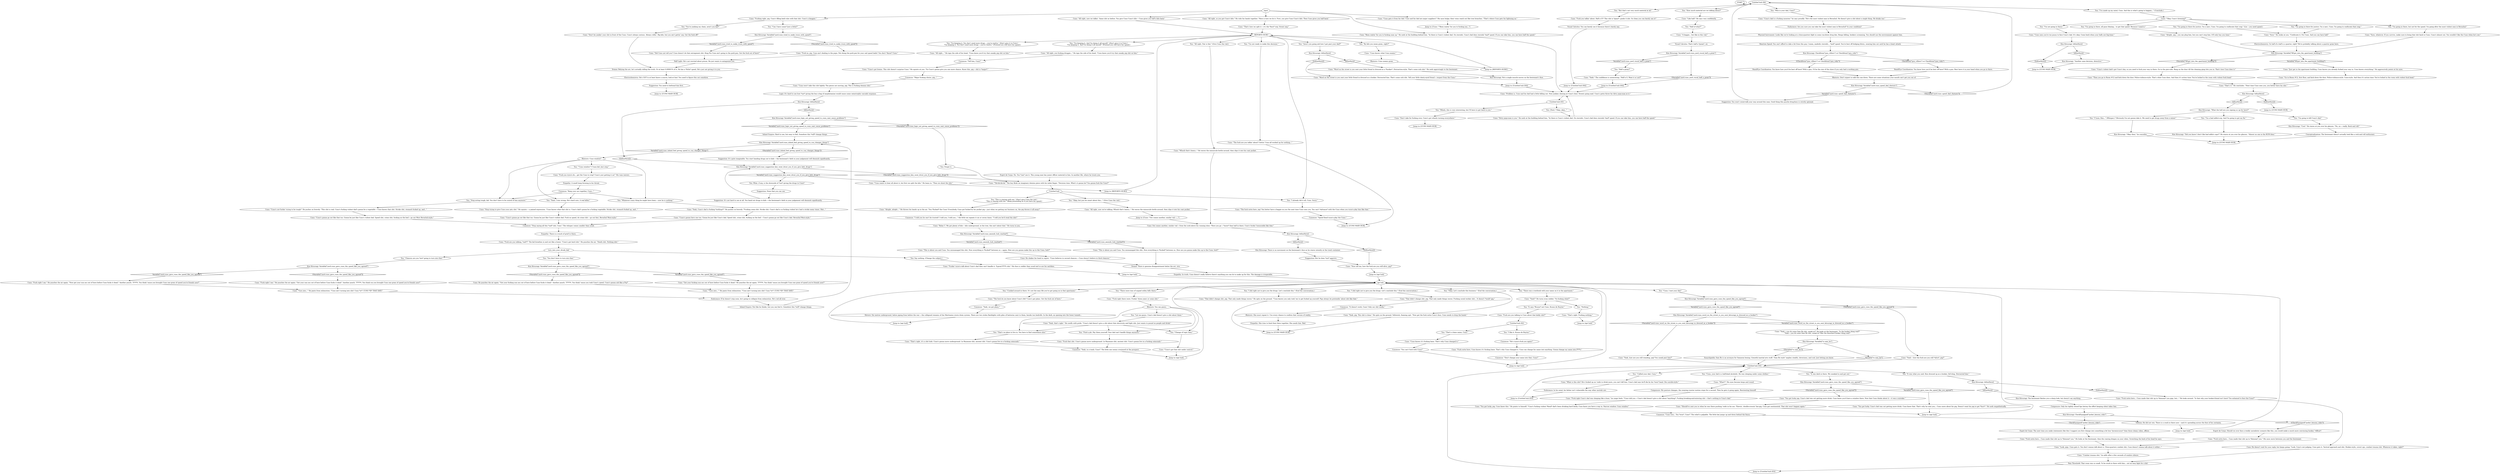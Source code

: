 # YARD / CUNO SPEED
# Cuno's speed quest.
#* Futile
#* Initiation
#* Reporting
# ==================================================
digraph G {
	  0 [label="START"];
	  1 [label="input"];
	  2 [label="Jump to: [Cuno: \"\"Been waitin' for you to fucking ma...\"]"];
	  3 [label="Cuno: \"Problem is, Cuno and his dad had a little falling out. Now junkies clawing at Cuno's door. Streets going mad. Cuno's gotta throw his dirty popo-man at it.\""];
	  4 [label="Untitled hub (04)"];
	  5 [label="Jump to: [Untitled hub (04)]"];
	  6 [label="Cuno: \"Cuno wants to hear all about it, but first we split the kilo.\" He leans in. \"Then we shoot the shit.\""];
	  7 [label="You: Forget it."];
	  8 [label="Inland Empire: Not like he thinks, but you can feel it. Somehow this *will* change things."];
	  9 [label="Cunoesse: \"Cuno won... You *won*, Cuno!\" The relief is palpable. The little hat jumps up and down behind the fence."];
	  10 [label="Rhetoric: Cuno window?"];
	  11 [label="Suggestion: It's not hard to see at all. You hand out drugs to kids -- the lieutenant's faith in your judgement will diminish significantly."];
	  12 [label="Esprit de Corps: No. You *can* see it. This young man has junior officer material in him. In another life, where he trusts you."];
	  13 [label="Half Light: He's not worried about prison. He just wants to antagonize you."];
	  14 [label="Cuno: \"Alright, pig... you can plug him, but you can't stop him. It'll only buy you time.\""];
	  15 [label="Kim Kitsuragi: IsKimHere()"];
	  16 [label="IsKimHere()", shape=diamond];
	  17 [label="!(IsKimHere())", shape=diamond];
	  18 [label="You: \"C'mon, Kim...\" (Whisper.) \"Obviously I'm not gonna take it. We need to get drugs away from a minor.\""];
	  19 [label="REPORTO HUBO"];
	  20 [label="Cuno: \"Fuck right I am.\" He punches the air again: \"Get your nun ass out of here before Cuno fucks it dead.\" Another punch. \"F****t. You think coz you brought Cuno one gram of speed you're friends now?\""];
	  21 [label="Cuno: \"Turn into...\" He pants from exhaustion. \"Cuno ain't turning into shit! Cuno *is*! CUNO *IS* THAT SHIT.\""];
	  22 [label="Untitled hub (02)"];
	  23 [label="You: \"That's a lame name, Cuno.\""];
	  24 [label="Untitled hub"];
	  25 [label="You: \"Cuno, I met your dad.\""];
	  26 [label="Cuno: \"That's right, it's a shit hole. Cuno's gonna move underground. Le Royaume shit, ancient shit. Cuno's gonna live in a fucking catacomb.\""];
	  27 [label="Kim Kitsuragi: Variable[\"yard.cuno_gave_cuno_the_speed_like_you_agreed\"]"];
	  28 [label="Variable[\"yard.cuno_gave_cuno_the_speed_like_you_agreed\"]", shape=diamond];
	  29 [label="!(Variable[\"yard.cuno_gave_cuno_the_speed_like_you_agreed\"])", shape=diamond];
	  30 [label="You: \"Mhmh, this is very interesting, but I'll have to get back to you.\""];
	  31 [label="Physical Instrument: Looks like we're looking at a close-quarters fight in some run-down drug den. Bongs falling, hookers screaming. You should use the environment against him."];
	  32 [label="Endurance: Are you sure you can take the most violent man in Revachol? In your condition?"];
	  33 [label="Kim Kitsuragi: \"Okay then,\" he concedes."];
	  34 [label="You: \"Aren't you going ask how I got past your dad?\""];
	  35 [label="Rhetoric: Cuno means gram."];
	  36 [label="Cuno: \"This is about you and Cuno. You mismanaged this shit. Now everything is *fucked* between us -- again. How are you gonna make this up to the Cuno, huh?\""];
	  37 [label="Drama: There is genuine disappointment below the act, sire."];
	  38 [label="Cuno: \"This is about you and Cuno. You mismanaged this shit. Now everything is *fucked* between us. How are you gonna make this up to the Cuno, huh?\""];
	  39 [label="Endurance: In his mind, his father isn't vulnerable the way other mortals are."];
	  40 [label="Cuno: \"Fuck outta here... Cuno made that shit up to *demean* you pigs, but...\" He looks around. \"Is that why your hooker-friend isn't here? Too ashamed to face the Cunn?\""];
	  41 [label="You: \"How much material are we talking about?\""];
	  42 [label="Cuno: \"Yeah.\" The confidence is unwavering. \"Half a G. Want it or not?\""];
	  43 [label="Hand/Eye Coordination: You know how you'd be best off here? With a gun. I'd be the star of the show if you only had a working gun."];
	  44 [label="Rhetoric: Don't expect to talk this one down. There are some situations your mouth can't get you out of."];
	  45 [label="Cuno: \"Fuckin' tryin'a talk about Cuno's dad then can't handle it. Typical f****t shit.\" His face is redder than usual and so are his earlobes."];
	  46 [label="You: \"'Cuno window'? C'mon kid. Just stop.\""];
	  47 [label="Empathy: There is a touch of grief in there."];
	  48 [label="Cuno: \"Cuno's got brains. This shit doesn't surprise Cuno.\" He squints at you. \"So Cuno's gonna give you one more chance. Know this, pig -- shit is *major*.\""];
	  49 [label="Cunoesse: \"Speed fiend tryin'a play the Cuno.\""];
	  50 [label="Cuno: \"That's right. Fucking nothing.\""];
	  51 [label="Cuno: \"Get your fucking nun ass out of here before Cuno fucks it dead.\" He punches the air again. \"F****t. You think 'cause you brought Cuno one gram of speed you're friends now?\""];
	  52 [label="Cuno: \"Fuck that shit. Cuno's gonna move underground. Le Royaume shit, ancient shit. Cuno's gonna live in a fucking catacomb.\""];
	  53 [label="Cuno: \"Alright, alright...\" He throws his hands up in the air. \"You *fucked* the Cuno! Everybody, Cuno got fucked by his pocket pig -- just when we getting our business on, the pig throws it all away!\""];
	  54 [label="Kim Kitsuragi: Variable[\"yard.cuno_word_on_the_street_is_you_sent_kitsuragi_in_dressed_as_a_hooker\"]"];
	  55 [label="Variable[\"yard.cuno_word_on_the_street_is_you_sent_kitsuragi_in_dressed_as_a_hooker\"]", shape=diamond];
	  56 [label="!(Variable[\"yard.cuno_word_on_the_street_is_you_sent_kitsuragi_in_dressed_as_a_hooker\"])", shape=diamond];
	  57 [label="Untitled hub (03)"];
	  58 [label="Cuno: \"Fuck you tryin'a do... get the Cuno to stop? Cuno's just getting it on!\" His tone wavers."];
	  59 [label="Kim Kitsuragi: Variable[\"tc.sam_bo\"]"];
	  60 [label="Variable[\"tc.sam_bo\"]", shape=diamond];
	  61 [label="!(Variable[\"tc.sam_bo\"])", shape=diamond];
	  62 [label="Composure: Only his tightly closed lips betray the effort keeping silent takes him."];
	  63 [label="You: \"Who is your dad, Cuno?\""];
	  64 [label="Visual Calculus: That's half a *gram*, sir."];
	  65 [label="Jump to: [Untitled hub (04)]"];
	  66 [label="Kim Kitsuragi: \"What the hell are you signing us up for here?\""];
	  67 [label="Jump to: [CUNO MAIN HUB]"];
	  68 [label="Kim Kitsuragi: \"Did you know I don't like bad addict cops?\" He stares at you over his glasses. \"Almost no one in the RCM does.\""];
	  69 [label="Conceptualization: The lieutenant doesn't actually look like a rock and roll enthusiast."];
	  70 [label="You: \"By kilo you mean gram, right?\""];
	  71 [label="Cuno: \"That's how we split it -- it's the *best* way. Street way.\""];
	  72 [label="Cuno: \"Fuck are you talking, *sad*?\" The kid breathes in and out like a boxer. \"Cuno's got hard shit.\" He punches the air. \"Death shit. Nothing shit.\""];
	  73 [label="You: \"I already did it all, Cuno. Sorry.\""];
	  74 [label="You: \"Yeah. I was wrong. He's hard core. A real killer.\""];
	  75 [label="Kim Kitsuragi: IsKimHere()"];
	  76 [label="IsKimHere()", shape=diamond];
	  77 [label="!(IsKimHere())", shape=diamond];
	  78 [label="Jump to: [apt hub]"];
	  79 [label="Cuno: \"Yeah -- you do some Sam Bo shit, sneak in?\" He looks at the lieutenant. \"Is the hooker thing real?\"\n\"Yeah -- you do some Sam Bo shit, sneak in? Was the binoclard hooker thing real?\""];
	  80 [label="Cunoesse: \"He's tryin'a fuck you again!\""];
	  81 [label="You: \"It says *Kuuno* not Cuno. Kuuno de Ruyter.\""];
	  82 [label="Cunoesse: \"Yeah, we got plans.\""];
	  83 [label="Suggestion: You won't sweet-talk your way around this man. Good thing this psycho drug-boss is strictly optional."];
	  84 [label="Kim Kitsuragi: IsKimHere()"];
	  85 [label="IsKimHere()", shape=diamond];
	  86 [label="!(IsKimHere())", shape=diamond];
	  87 [label="You: \"I'm going to kill Cuno's dad.\""];
	  88 [label="You: \"All right. Fair is fair.\" (Give Cuno the vial.)"];
	  89 [label="You: \"Stop acting tough, kid. You don't have to be scared of him anymore.\""];
	  90 [label="Cuno: \"Word on the street is you sent your little friend in dressed as a hooker. Distracted him. That's some sick shit. Tell your little slanty-eyed friend -- respect from the Cuno.\""];
	  91 [label="Kim Kitsuragi: Not a single muscle moves on the lieutenant's face."];
	  92 [label="Cuno: \"The fuck outta here, pig! You better have a baggie on you the next time Cuno sees you. You can't *advance* with the Cuno when you tryin'a play him like that.\""];
	  93 [label="You: \"I killed your dad, Cuno.\""];
	  94 [label="Cuno: \"What is this shit? He's fucked up on 'roids to drink more, you can't kill him. Cuno's dad says he'll die by his *own* hand. Die suicide-style.\""];
	  95 [label="You: \"There was a textbook with your name on it in the apartment.\""];
	  96 [label="You: \"Okay. Let's conclude this business.\" (End the conversation.)"];
	  97 [label="Cuno: \"Look, pigs. Cuno gets it. You don't wanna talk about it. Close-quarters combat shit, Cuno doesn't wanna talk about it either...\""];
	  98 [label="Cuno: \"Combat trauma shit,\" he adds after a few seconds of sombre silence."];
	  99 [label="Electrochemistry: So half of a half is a quarter, right? We're probably talking about a quarter gram here."];
	  100 [label="Kim Kitsuragi: Variable[\"yard.cuno_gave_cuno_the_speed_like_you_agreed\"]"];
	  101 [label="Variable[\"yard.cuno_gave_cuno_the_speed_like_you_agreed\"]", shape=diamond];
	  102 [label="!(Variable[\"yard.cuno_gave_cuno_the_speed_like_you_agreed\"])", shape=diamond];
	  103 [label="turn_into_your_drunk_dad"];
	  104 [label="Jump to: [REPORTO HUBO]"];
	  105 [label="Cunoesse: \"Tell him, Cuno!\""];
	  106 [label="You: \"You don't have to turn into that.\""];
	  107 [label="Cuno: Out comes another, similar vial -- from the sock above his running shoe. \"Here you go -- *more* than half in there. Cuno's fuckin' honourable like that.\""];
	  108 [label="Jump to: [apt hub]"];
	  109 [label="Cuno: \"All right, now we're talking. Whooh that's heavy...\" He waves the minuscule bottle around, then slips it into his coat pocket."];
	  110 [label="You: \"Nothing.\""];
	  111 [label="You: \"It was dark in there. We sneaked in and got out.\""];
	  112 [label="Cuno: \"What?!\" His eyes become large and round."];
	  113 [label="Jump to: [apt hub]"];
	  114 [label="Cuno: \"You got lucky pig. Cuno's dad was out getting more drink. Cuno knew you'd have a window there. Now that Cuno thinks about it -- it was a mistake.\""];
	  115 [label="Pain Threshold: That room was so small. To be stuck in there with him... not an easy fight for a kid."];
	  116 [label="Esprit de Corps: The next time you make statements like this I suggest you first change into something a bit less *promiscuous* than those sleazy robes, officer."];
	  117 [label="Cuno: \"Sure.\" He winks at you. \"Confiscate it. For Cuno. And you can have half.\""];
	  118 [label="You: \"There were tons of unpaid utility bills there.\""];
	  119 [label="Kim Kitsuragi: Variable[\"yard.cuno_gave_cuno_the_speed_like_you_agreed\"]"];
	  120 [label="Variable[\"yard.cuno_gave_cuno_the_speed_like_you_agreed\"]", shape=diamond];
	  121 [label="!(Variable[\"yard.cuno_gave_cuno_the_speed_like_you_agreed\"])", shape=diamond];
	  122 [label="Cuno: He shakes his head in regret. \"Cuno believes in second chances -- Cuno doesn't believe in third chances.\""];
	  123 [label="Cunoesse: \"Keep your ass together, Cuno...\""];
	  124 [label="Cuno: \"Should've sent you in when he was there pushing 'roids in his ass. Thievin', double-crossin' liar-pig. Cuno got sentimental. That shit won't happen again.\""];
	  125 [label="Cuno: \"Yeah, how are you still standing, pig? You sneak past him?\""];
	  126 [label="Cuno: \"Yeah -- how the fuck are you still *alive*, pig?\""];
	  127 [label="Composure: His posture changes, the swaying rooster motion stops for a second. Then he gets it going again. Reorienting himself."];
	  128 [label="Kim Kitsuragi: IsKimHere()"];
	  129 [label="IsKimHere()", shape=diamond];
	  130 [label="!(IsKimHere())", shape=diamond];
	  131 [label="Kim Kitsuragi: Variable[\"yard.cuno_tried_to_make_truce_with_speed\"]"];
	  132 [label="Variable[\"yard.cuno_tried_to_make_truce_with_speed\"]", shape=diamond];
	  133 [label="!(Variable[\"yard.cuno_tried_to_make_truce_with_speed\"])", shape=diamond];
	  134 [label="Cuno: \"Fuck you talkin' about. Half a G?! This shit is *giant*, grade A shit. So clean you can barely see it!\""];
	  135 [label="Kim Kitsuragi: Variable[\"XP.got_into_the_apartment_building\"]"];
	  136 [label="Variable[\"XP.got_into_the_apartment_building\"]", shape=diamond];
	  137 [label="!(Variable[\"XP.got_into_the_apartment_building\"])", shape=diamond];
	  138 [label="Kim Kitsuragi: \"Cool.\" He stares at you over his glasses. \"No, no -- really. Rock and roll.\""];
	  139 [label="Cuno: \"Fuck right Cuno's dad was sleeping like a bum,\" he snaps back. \"Cuno told you -- Cuno's dad doesn't give a shit about *anything*. Fucking breaking-and-entering shit -- that's nothing to Cuno's dad.\""];
	  140 [label="You: Say nothing. (Change the subject.)"];
	  141 [label="Suggestion: But he does *not* approve."];
	  142 [label="Cuno: \"Cuno's gonna have one too. Gonna be just like Cuno's dad. Speed shit, crime shit, fucking on the bed -- Cuno's gonna go out like Cuno's dad. Revachol West-style.\""];
	  143 [label="Jump to: [apt hub]"];
	  144 [label="Cuno: \"Fucking right, pig. Cuno's filling bath tubs with that shit. Cuno's a kingpin.\""];
	  145 [label="Cuno: \"Okay, Cuno's listening?\""];
	  146 [label="You: \"I'm going in there for justice. I'm a narc, Cuno. I'm going to confiscate that crap.\""];
	  147 [label="You: \"I'm going in there for justice. I'm a narc, Cuno. I'm going to confiscate that crap.\" (Lie -- you need speed.)"];
	  148 [label="Cuno: \"Cuno sees you're too pussy to face Cuno's dad. It's okay. Come back when your balls are big-time.\""];
	  149 [label="You: \"I'm a bad addict-cop. And I'm going to get my fix.\""];
	  150 [label="Cuno: \"Just get in the apartment building. Cuno knows you already fucked your way in. Cuno knows everything.\" He aggressively points at his eyes."];
	  151 [label="Cuno: \"All right, so you got Cuno's kilo.\" He rubs his hands together. \"Here is how we do it. First, you give Cuno Cuno's kilo. Then Cuno gives you half back.\""];
	  152 [label="Kim Kitsuragi: IsKimHere()"];
	  153 [label="IsKimHere()", shape=diamond];
	  154 [label="!(IsKimHere())", shape=diamond];
	  155 [label="Cuno: \"All right, you fucking druggie...\" He taps the side of his head. \"Cuno knew you'd try that sneaky pig shit on him.\""];
	  156 [label="Cunoesse: \"Don't change your name into that, Cuno!\""];
	  157 [label="Cuno: \"Yeah, that's right.\" He swells with pride. \"Cuno's dad doesn't give a shit about that electricity and light shit. Just wants to pound on people and drink.\""];
	  158 [label="Cuno: \"Cuno's got that shit under control.\""];
	  159 [label="Cuno: \"Fuck outta here... Cuno made that shit up to *demean* you.\" He looks at the lieutenant, then the roaring dragon on your robes. Scratching the back of his head he says:"];
	  160 [label="Hand/Eye Coordination: You know how you'd be best off here? With a gun. Best have it in your hand when you go in there."];
	  161 [label="You: \"I'm going in there, all guns blazing... to get that speed. Because I need it.\""];
	  162 [label="You: \"I'm going in there, but not for the speed. I'm going after the most violent man in Revachol.\""];
	  163 [label="Jump to: [CUNO MAIN HUB]"];
	  164 [label="Jump to: [apt hub]"];
	  165 [label="Kim Kitsuragi: There is no movement on the lieutenant's face as he stares intently at the trash container."];
	  166 [label="Cunoesse: \"Stop saying all this *sad* shit, Cuno.\" The whisper comes smaller than usual."];
	  167 [label="Cuno: \"Relax C. We got plenty of kilo -- kilo underground, in the tree, this ain't about that.\" He turns to you."];
	  168 [label="Suggestion: It's quite imaginable. You start handing drugs out to kids -- the lieutenant's faith in your judgement will diminish significantly."];
	  169 [label="Empathy: A small lump forming in his throat."];
	  170 [label="Jump to: [apt hub]"];
	  171 [label="Cuno: \"The fuck do you know about Cuno's life? Cuno's got plans. Get the fuck out of here.\""];
	  172 [label="You: \"Can I have some? Just a little?\""];
	  173 [label="Rhetoric: She must repeat it. Use every chance to confirm that version of reality."];
	  174 [label="Esprit de Corps: Should we ever face a totally unrealistic scenario like this, you would make a much more convincing hooker, *officer*."];
	  175 [label="You: (Nod.) \"Okay, okay...\""];
	  176 [label="You: \"Half of what?\""];
	  177 [label="You: \"But that's not very much material at all.\""];
	  178 [label="Logic: It's hard to see how *not* giving the boy a bag of amphetamine would cause some catastrophic cascade response."];
	  179 [label="Kim Kitsuragi: IsKimHere()"];
	  180 [label="IsKimHere()", shape=diamond];
	  181 [label="!(IsKimHere())", shape=diamond];
	  182 [label="Kim Kitsuragi: Variable[\"yard.cuno_suggestion_kim_wont_drust_you_if_you_give_kids_drugs\"]"];
	  183 [label="Variable[\"yard.cuno_suggestion_kim_wont_drust_you_if_you_give_kids_drugs\"]", shape=diamond];
	  184 [label="!(Variable[\"yard.cuno_suggestion_kim_wont_drust_you_if_you_give_kids_drugs\"])", shape=diamond];
	  185 [label="Empathy: In truth, Cuno doesn't really believe there's anything you can do to make up for this. The damage is irreparable."];
	  186 [label="Cuno: \"Fuck outta here, Cuno knows it's fucking lame. That's why Cuno changed it. Cuno can change his name into anything. Gonna change my name into f****t.\""];
	  187 [label="You: \"I did right not to give you the drugs. Let's conclude this.\" (End the conversation.)"];
	  188 [label="Cuno: \"Fuck outta here... Cuno made that shit up to *demean* you.\" His eyes move between you and the lieutenant."];
	  189 [label="Cunoesse: \"Yeah, in a tomb, Cuno!\" The little one seems overjoyed at the prospect."];
	  190 [label="Jump to: [CUNO MAIN HUB]"];
	  191 [label="Jump to: [Untitled hub (03)]"];
	  192 [label="Cuno: \"Fuck no, pig. Cuno ain't dealing to the popo. Not doing the pork pen for your sad speed habit! You don't *know* Cuno.\""];
	  193 [label="Kim Kitsuragi: Variable[\"yard.cuno_speed_dad_rhetoric\"]"];
	  194 [label="Variable[\"yard.cuno_speed_dad_rhetoric\"]", shape=diamond];
	  195 [label="!(Variable[\"yard.cuno_speed_dad_rhetoric\"])", shape=diamond];
	  196 [label="Cuno: \"Been waitin' for you to fucking man up.\" He nods at the building behind him. \"In there is Cuno's violent dad. On steroids. Cuno's dad does steroids *and* speed. If you can take him, you can have half the speed.\""];
	  197 [label="Drama: Belying the act, he's actually telling the truth. Or at least 0.00001% of it. He has a *little* speed. He's just not giving it to you."];
	  198 [label="Jump to: [CUNO MAIN HUB]"];
	  199 [label="Reaction Speed: You can't afford to take a hit from this guy. I mean, anabolic steroids... *and* speed. You're best off dodging blows, wearing him out until he has a heart attack."];
	  200 [label="apt hub"];
	  201 [label="Cuno: \"All right...\" He taps the side of his head. \"Cuno knew you'd try that sneaky pig shit on him.\""];
	  202 [label="Jump to: [apt hub]"];
	  203 [label="Cuno: \"Yeah, pig. This shit is done.\" He spits on the ground. Yellowish, foaming spit. \"Now get the fuck outta Cuno's face, Cuno needs to drop the bomb.\""];
	  204 [label="Cuno: \"You got lucky, pig. Cuno knew this.\" He points to himself. \"Cuno's fucking violent *fiend* dad's been drinking hard lately. Cuno knew you have a way in. Narrow window. Cuno window.\""];
	  205 [label="Cuno: \"You got lucky. Cuno's dad was out getting more drink. Cuno knew that. That's why he sent you... Cuno cares about his pig. Doesn't want his pig to get *hurt*.\" He nods empathetically."];
	  206 [label="Cunoesse: \"It doesn't work, Cuno! Only our shit works.\""];
	  207 [label="Jump to: [apt hub]"];
	  208 [label="Cuno: \"Cuno's dad is a fucking monster,\" he says proudly. \"He's the most violent man in Revachol. He doesn't give a shit about a single thing. He drinks too.\""];
	  209 [label="You: \"Half a gram?\""];
	  210 [label="Cuno: \"Then you go to Room #12 and kick down the door. Police-violence-style. That's what Cuno does. And then it's action time: You're locked in the room with violent fuck head.\""];
	  211 [label="You: \"I did right not to give you the drugs. Let's conclude this.\" (End the conversation.)"];
	  212 [label="You: \"I'm keeping it. You don't need more drugs -- you're twelve.\" (Don't give it to Cuno.)\n\"I'm keeping it. You don't need more drugs -- you're twelve.\" (Pretend you still have his speed.)"];
	  213 [label="Cuno: \"All right, now we talkin'. Same shit as before. You give Cuno Cuno's kilo -- Cuno gives you half a kilo back.\""];
	  214 [label="You: \"I'm keeping it. And I'm doing it all myself.\" (Don't give it to Cuno.)\n\"I'm keeping it. And I'm doing it all myself.\" (Pretend you still have his speed.)"];
	  215 [label="Cunoesse: \"Major fucking choice, pig...\""];
	  216 [label="Cuno: \"That didn't change shit, pig. That only made things worse.\" He spits on the ground. \"Cuno knows you only took 'em to get fucked up yourself. Pigs always be pretendin' about shit like that.\""];
	  217 [label="Cuno: \"That didn't change shit, pig. That only made things worse. Fucking social worker shit... It doesn't *work* pig.\""];
	  218 [label="Cuno: \"Tik-tik-tik-tik.\" The boy flicks an imaginary domino piece with his index finger. \"Decision time. What's it gonna be? You gonna fuck the Cuno?\""];
	  219 [label="Jump to: [CUNO MAIN HUB]"];
	  220 [label="Electrochemistry: He's GOT to at least know a source, look at him! You need to figure this out somehow."];
	  221 [label="Jump to: [CUNO MAIN HUB]"];
	  222 [label="Cuno: \"Cuno gets it from his dad. Cuno and his dad are major suppliers!\" His eyes bulge; their veins reach out like tree branches. \"That's where Cuno gets his lightning on.\""];
	  223 [label="Kim Kitsuragi: Variable[\"yard.cuno_yard_viscal_half_a_gram\"]"];
	  224 [label="Variable[\"yard.cuno_yard_viscal_half_a_gram\"]", shape=diamond];
	  225 [label="!(Variable[\"yard.cuno_yard_viscal_half_a_gram\"])", shape=diamond];
	  226 [label="Cuno: \"Cuno's violent dad's got Cuno's key, so you need to fuck your way in there. Go to the pier-side. Bang on the door till the cleaning gimp lets you in. That's how Cuno does it.\""];
	  227 [label="Jump to: [REPORTO HUBO]"];
	  228 [label="You: \"That's no place to live in. You have to find somewhere else.\""];
	  229 [label="Cuno: \"Cuno won't take this shit lightly. The pieces are moving, pig. This is fucking domino shit.\""];
	  230 [label="Kim Kitsuragi: Variable[\"yard.cuno_logic_not_giving_speed_to_cuno_cant_cause_problems\"]"];
	  231 [label="Variable[\"yard.cuno_logic_not_giving_speed_to_cuno_cant_cause_problems\"]", shape=diamond];
	  232 [label="!(Variable[\"yard.cuno_logic_not_giving_speed_to_cuno_cant_cause_problems\"])", shape=diamond];
	  233 [label="Kim Kitsuragi: Variable[\"yard.cuno_gave_cuno_the_speed_like_you_agreed\"]"];
	  234 [label="Variable[\"yard.cuno_gave_cuno_the_speed_like_you_agreed\"]", shape=diamond];
	  235 [label="!(Variable[\"yard.cuno_gave_cuno_the_speed_like_you_agreed\"])", shape=diamond];
	  236 [label="Cunoesse: \"I told you he can't be trusted! I told you, I told you...\" the little rat repeats it six or seven times. \"I told you he'd steal the shit!\""];
	  237 [label="Cuno: \"Cuno's not fuckin' trying to be tough!\" He pushes on bravely. \"This shit is real. Cuno's fucking violent dad's gonna be a vegetable -- Cuno knows that shit. Stroke shit, stomach fucked up, and...\""];
	  238 [label="You: \"Change of topic then.\""];
	  239 [label="Encyclopedia: Sam Bo is an acronym for Samaran boxing. Graceful martial arts stuff. \"Sam Bo style\" implies stealth, cleverness, and cool. Just letting you know."];
	  240 [label="Cuno: \"Did Cuno not tell you? Cuno doesn't do that entrapment shit. King Pin Cuno ain't going to the pork pen. Get the fuck out of here!\""];
	  241 [label="Cuno: \"Like half.\" He says very confidently."];
	  242 [label="Visual Calculus: You can barely see it because there's barely any."];
	  243 [label="You: \"I'm not going in there.\""];
	  244 [label="Cuno: \"Cuno knows what Cuno means.\""];
	  245 [label="You: \"Let me guess. Cuno's dad doesn't give a shit about them.\""];
	  246 [label="Cuno: \"Fuck right there were. Fuckin' three years or some shit.\""];
	  247 [label="Cuno: \"'Turn into...'\" He pants from exhaustion. \"Cuno ain't turning into shit! Cuno *is*! CUNO *IS* THAT SHIT.\""];
	  248 [label="You: What, if any, is the downside of *not* giving the drugs to Cuno?"];
	  249 [label="You: \"Okay, but just be smart about this...\" (Give Cuno the vial.)"];
	  250 [label="Shivers: Six metres underground, below piping from before the war -- the collapsed remains of the Martinaise storm drain system. There are two stolen flashlights with piles of batteries next to them, beside two bedrolls. In the dark, an opening into the lower tunnels..."];
	  251 [label="You: \"You're yanking my chain, aren't you kid?\""];
	  252 [label="Cuno: \"Don't be yankin' your shit in front of the Cuno. Cuno's always serious. Always rollin'. Big kilo, but you ain't gettin' any. Get the fuck off!\""];
	  253 [label="Kim Kitsuragi: The lieutenant flashes you a sharp look, but doesn't say anything."];
	  254 [label="Kim Kitsuragi: CheckEquipped(\"jacket_kimono_robe\")"];
	  255 [label="CheckEquipped(\"jacket_kimono_robe\")", shape=diamond];
	  256 [label="!(CheckEquipped(\"jacket_kimono_robe\"))", shape=diamond];
	  257 [label="Suggestion: You need to befriend him first."];
	  258 [label="Cuno: \"Dirty popo-man is you.\" He nods at the building behind him. \"In there is Cuno's violent dad. On steroids. Cuno's dad does steroids *and* speed. If you can take him, you can have half the speed.\""];
	  259 [label="Jump to: [Untitled hub (04)]"];
	  260 [label="Kim Kitsuragi: \"Another sane decision, detective.\""];
	  261 [label="Cuno: \"Go to Room #12, first floor, and kick down the door. Police-violence-style. Cuno-style. And then it's action time: You're locked in the room with violent fuck head.\""];
	  262 [label="Cuno: \"Fuck are you talking to Cuno about that kiddy shit?\""];
	  263 [label="Jump to: [Untitled hub (03)]"];
	  264 [label="Cuno: \"Fuck right I am.\" He punches the air again. \"Now get your nun ass out of here before Cuno fucks it dead.\" Another punch. \"F****t. You think 'cause you brought Cuno one gram of speed you're friends now?\""];
	  265 [label="Endurance: If he doesn't stop soon, he's going to collapse from exhaustion. He's red all over."];
	  266 [label="Volition: He did not win. There is a crack in there now -- and it's spreading across the face of his certainty."];
	  267 [label="You: \"This is staying with me.\" (Don't give Cuno the vial.)\n\"This is staying with me.\" (Keep pretending as if you have his speed.)"];
	  268 [label="Cuno: \"Stop trying to give Cuno your pity shit.\" He squints -- a pained expression. \"Cuno knows what that shit is. Cuno's dad's gonna be a fucking vegetable. Stroke shit, stomach fucked up, and...\""];
	  269 [label="Untitled hub (03)"];
	  270 [label="Kim Kitsuragi: CheckItem(\"gun_villiers\") or CheckItem(\"gun_ruby\")"];
	  271 [label="CheckItem(\"gun_villiers\") or CheckItem(\"gun_ruby\")", shape=diamond];
	  272 [label="!(CheckItem(\"gun_villiers\") or CheckItem(\"gun_ruby\"))", shape=diamond];
	  273 [label="Cuno: \"That's it.\" He concludes. \"Next time Cuno sees you, you better have his shit.\""];
	  274 [label="Cuno: \"Whooh that's heavy...\" He waves the minuscule bottle around, then slips it into his coat pocket."];
	  275 [label="Cuno: \"Word on the street is you sent your little friend in dressed as a *hooker*. Distraction-style. That's some sick shit.\" He nods approvingly to the lieutenant."];
	  276 [label="Rhetoric: You can guess."];
	  277 [label="Cuno: He punches the air again. \"Get your fucking nun ass out of here before Cuno fucks it dead.\" Another punch. \"F****t. You think 'cause you took Cuno's speed, Cuno's gonna sob like a f*g?\""];
	  278 [label="You: \"I'm not ready to make this decision.\""];
	  279 [label="Jump to: [Cuno: \"Out comes another, similar vial --...\"]"];
	  280 [label="Cuno: \"Cuno knows it's fucking lame. That's why Cuno changed it.\""];
	  281 [label="You: \"Cuno, your dad is a half-dead alcoholic. He was sleeping under some clothes.\""];
	  282 [label="You: \"I've made up my mind, Cuno. And this is what's going to happen...\" (Conclude.)"];
	  283 [label="Cuno: \"Sure, whatever. If you survive, make sure to bring that shit back to Cuno. Cuno's almost out. You wouldn't like the Cuno when he's out.\""];
	  284 [label="You: \"Chances are you *are* going to turn into that.\""];
	  285 [label="Cuno: \"Cuno's gonna go out like that too. Gonna be just like Cuno's violent dad. Speed shit, crime shit, fucking on the bed -- go out West Revachol-style.\""];
	  286 [label="Inland Empire: Hard to see, but easy to feel. Somehow this *will* change things."];
	  287 [label="Cuno: \"The fuck are you talkin' about? Gettin' Cuno all worked up for nothing...\""];
	  288 [label="Cuno: \"Cuno's gonna go out like that too. Gonna be just like Cuno's violent dad. Fuck on speed, do crime shit -- go out fast, Revachol West-style.\""];
	  289 [label="Cunoesse: \"You can't fuck with Cuno!\""];
	  290 [label="Cuno: \"Yeah, Cuno's dad is fucking *nothing*!\" He pushes on bravely. \"Fucking coma shit. Stroke shit. Cuno's dad is so fucking violent he's had a stroke many times. Shit...\""];
	  291 [label="Empathy: She tries to bind their fates together. She needs him. Bad."];
	  292 [label="Cuno: He doesn't wait for your reply, but keeps going: \"Look, Cuno's not judging. Cuno gets it. Tactical approach and shit. Hooker-style, covert ops, combat trauma shit. Whatever it takes, right?\""];
	  293 [label="Cuno: \"A baggie... but like in this vial.\""];
	  294 [label="Jump to: [CUNO MAIN HUB]"];
	  295 [label="You: \"Find a job. Pay them yourself. Your dad can't handle things anymore.\""];
	  296 [label="You: \"Whatever scary thing he might have been -- now he is nothing.\""];
	  297 [label="Kim Kitsuragi: Variable[\"yard.cuno_amends_hub_reached\"]"];
	  298 [label="Variable[\"yard.cuno_amends_hub_reached\"]", shape=diamond];
	  299 [label="!(Variable[\"yard.cuno_amends_hub_reached\"])", shape=diamond];
	  300 [label="Kim Kitsuragi: Variable[\"yard.cuno_inland_feel_giving_speed_to_cun_changes_things\"]"];
	  301 [label="Variable[\"yard.cuno_inland_feel_giving_speed_to_cun_changes_things\"]", shape=diamond];
	  302 [label="!(Variable[\"yard.cuno_inland_feel_giving_speed_to_cun_changes_things\"])", shape=diamond];
	  303 [label="Cuno: \"Now tell me, how the fuck are you still alive, pig?\""];
	  304 [label="You: \"I like it. Kuuno de Ruyter.\""];
	  305 [label="Suggestion: None that you can see."];
	  306 [label="You: \"It was what you said. Kim dressed up as a hooker, full drag. Distracted him.\""];
	  307 [label="Cuno: \"Yeah?\" He turns even redder. \"So fucking what?\""];
	  308 [label="Cuno: \"Don't take for fucking ever, Cuno's got wheels turning everywhere.\""];
	  309 [label="You: \"I looked around in there. It's not the easy life you've got going on in that apartment.\""];
	  0 -> 0
	  1 -> 196
	  1 -> 144
	  1 -> 213
	  1 -> 151
	  1 -> 222
	  2 -> 196
	  3 -> 269
	  4 -> 41
	  4 -> 282
	  4 -> 177
	  4 -> 63
	  5 -> 3
	  6 -> 104
	  7 -> 218
	  8 -> 300
	  9 -> 266
	  10 -> 296
	  10 -> 89
	  10 -> 74
	  10 -> 46
	  11 -> 182
	  12 -> 218
	  13 -> 197
	  14 -> 135
	  15 -> 16
	  15 -> 17
	  16 -> 66
	  17 -> 294
	  18 -> 33
	  19 -> 34
	  19 -> 70
	  19 -> 73
	  19 -> 212
	  19 -> 214
	  19 -> 278
	  19 -> 88
	  20 -> 21
	  21 -> 265
	  22 -> 304
	  22 -> 23
	  23 -> 280
	  24 -> 73
	  24 -> 249
	  24 -> 267
	  25 -> 233
	  26 -> 189
	  27 -> 28
	  27 -> 29
	  28 -> 205
	  29 -> 114
	  30 -> 308
	  31 -> 199
	  32 -> 31
	  33 -> 67
	  34 -> 152
	  35 -> 227
	  36 -> 122
	  37 -> 185
	  38 -> 37
	  39 -> 191
	  40 -> 292
	  41 -> 241
	  42 -> 259
	  43 -> 44
	  44 -> 193
	  45 -> 207
	  46 -> 58
	  47 -> 72
	  48 -> 215
	  49 -> 190
	  50 -> 78
	  51 -> 247
	  52 -> 189
	  53 -> 236
	  54 -> 56
	  54 -> 55
	  55 -> 79
	  56 -> 125
	  57 -> 281
	  57 -> 306
	  57 -> 93
	  57 -> 111
	  58 -> 169
	  59 -> 60
	  59 -> 61
	  60 -> 57
	  61 -> 239
	  62 -> 254
	  63 -> 208
	  64 -> 223
	  65 -> 3
	  66 -> 18
	  66 -> 149
	  66 -> 87
	  68 -> 67
	  69 -> 67
	  70 -> 244
	  71 -> 19
	  72 -> 103
	  73 -> 92
	  74 -> 268
	  75 -> 76
	  75 -> 77
	  76 -> 165
	  77 -> 303
	  78 -> 200
	  79 -> 59
	  80 -> 186
	  81 -> 262
	  82 -> 250
	  83 -> 4
	  84 -> 85
	  84 -> 86
	  85 -> 260
	  86 -> 163
	  87 -> 138
	  88 -> 274
	  89 -> 237
	  90 -> 5
	  91 -> 5
	  92 -> 49
	  93 -> 94
	  94 -> 39
	  95 -> 307
	  96 -> 203
	  97 -> 98
	  98 -> 115
	  99 -> 135
	  100 -> 101
	  100 -> 102
	  101 -> 264
	  102 -> 20
	  103 -> 140
	  103 -> 106
	  103 -> 284
	  104 -> 19
	  105 -> 48
	  106 -> 119
	  107 -> 75
	  108 -> 200
	  109 -> 279
	  110 -> 50
	  111 -> 27
	  112 -> 127
	  113 -> 200
	  114 -> 124
	  115 -> 263
	  116 -> 159
	  117 -> 99
	  118 -> 246
	  119 -> 120
	  119 -> 121
	  120 -> 51
	  121 -> 277
	  122 -> 37
	  123 -> 296
	  123 -> 89
	  123 -> 74
	  124 -> 113
	  125 -> 57
	  126 -> 57
	  127 -> 139
	  128 -> 129
	  128 -> 130
	  129 -> 253
	  130 -> 40
	  131 -> 132
	  131 -> 133
	  132 -> 240
	  133 -> 192
	  134 -> 242
	  135 -> 136
	  135 -> 137
	  136 -> 150
	  137 -> 226
	  138 -> 69
	  139 -> 204
	  140 -> 45
	  141 -> 303
	  142 -> 166
	  143 -> 200
	  144 -> 251
	  144 -> 172
	  145 -> 161
	  145 -> 162
	  145 -> 146
	  145 -> 147
	  145 -> 243
	  146 -> 117
	  147 -> 117
	  148 -> 84
	  149 -> 68
	  150 -> 261
	  151 -> 71
	  152 -> 153
	  152 -> 154
	  153 -> 275
	  154 -> 90
	  155 -> 105
	  156 -> 108
	  157 -> 228
	  157 -> 238
	  157 -> 295
	  158 -> 170
	  159 -> 97
	  160 -> 44
	  161 -> 14
	  162 -> 283
	  164 -> 200
	  165 -> 141
	  166 -> 47
	  167 -> 297
	  168 -> 182
	  169 -> 123
	  170 -> 200
	  171 -> 82
	  172 -> 131
	  173 -> 291
	  174 -> 188
	  175 -> 258
	  176 -> 293
	  177 -> 134
	  178 -> 179
	  179 -> 180
	  179 -> 181
	  180 -> 230
	  181 -> 182
	  182 -> 184
	  182 -> 183
	  183 -> 248
	  183 -> 6
	  184 -> 218
	  185 -> 200
	  186 -> 156
	  187 -> 216
	  188 -> 97
	  189 -> 170
	  191 -> 57
	  192 -> 13
	  193 -> 194
	  193 -> 195
	  194 -> 83
	  195 -> 4
	  196 -> 3
	  197 -> 220
	  199 -> 270
	  200 -> 96
	  200 -> 211
	  200 -> 309
	  200 -> 118
	  200 -> 25
	  200 -> 187
	  200 -> 95
	  201 -> 105
	  202 -> 200
	  203 -> 221
	  204 -> 9
	  205 -> 113
	  206 -> 173
	  207 -> 200
	  208 -> 32
	  209 -> 42
	  210 -> 273
	  211 -> 217
	  212 -> 201
	  213 -> 19
	  214 -> 155
	  215 -> 229
	  216 -> 221
	  217 -> 206
	  218 -> 24
	  220 -> 257
	  222 -> 2
	  223 -> 224
	  223 -> 225
	  224 -> 209
	  225 -> 259
	  226 -> 210
	  227 -> 19
	  228 -> 26
	  229 -> 178
	  230 -> 232
	  230 -> 231
	  231 -> 286
	  232 -> 7
	  233 -> 234
	  233 -> 235
	  234 -> 54
	  235 -> 126
	  236 -> 167
	  237 -> 285
	  238 -> 158
	  239 -> 57
	  240 -> 13
	  241 -> 176
	  242 -> 65
	  243 -> 148
	  244 -> 35
	  245 -> 157
	  246 -> 276
	  247 -> 265
	  248 -> 305
	  249 -> 109
	  250 -> 143
	  251 -> 252
	  252 -> 197
	  253 -> 62
	  254 -> 256
	  254 -> 255
	  255 -> 116
	  256 -> 174
	  257 -> 198
	  258 -> 3
	  259 -> 3
	  260 -> 163
	  261 -> 273
	  262 -> 22
	  263 -> 57
	  264 -> 21
	  265 -> 8
	  266 -> 164
	  267 -> 53
	  268 -> 288
	  269 -> 30
	  269 -> 175
	  270 -> 272
	  270 -> 271
	  271 -> 160
	  272 -> 43
	  273 -> 15
	  274 -> 107
	  275 -> 91
	  276 -> 228
	  276 -> 245
	  276 -> 238
	  276 -> 295
	  277 -> 247
	  278 -> 287
	  279 -> 107
	  280 -> 289
	  281 -> 112
	  282 -> 145
	  283 -> 135
	  284 -> 100
	  285 -> 166
	  286 -> 300
	  287 -> 190
	  288 -> 166
	  289 -> 108
	  290 -> 142
	  291 -> 221
	  292 -> 115
	  293 -> 64
	  295 -> 52
	  296 -> 290
	  297 -> 298
	  297 -> 299
	  298 -> 36
	  299 -> 38
	  300 -> 301
	  300 -> 302
	  301 -> 10
	  302 -> 168
	  303 -> 202
	  304 -> 80
	  305 -> 11
	  306 -> 128
	  307 -> 81
	  307 -> 110
	  308 -> 219
	  309 -> 171
}

